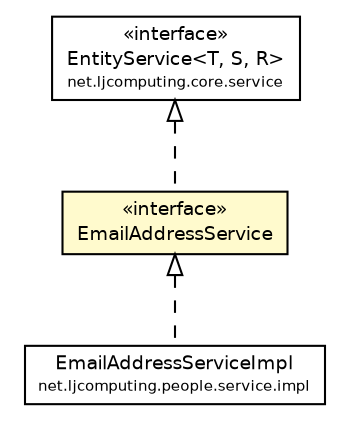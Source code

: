 #!/usr/local/bin/dot
#
# Class diagram 
# Generated by UMLGraph version R5_6 (http://www.umlgraph.org/)
#

digraph G {
	edge [fontname="Helvetica",fontsize=10,labelfontname="Helvetica",labelfontsize=10];
	node [fontname="Helvetica",fontsize=10,shape=plaintext];
	nodesep=0.25;
	ranksep=0.5;
	// net.ljcomputing.people.service.EmailAddressService
	c783 [label=<<table title="net.ljcomputing.people.service.EmailAddressService" border="0" cellborder="1" cellspacing="0" cellpadding="2" port="p" bgcolor="lemonChiffon" href="./EmailAddressService.html">
		<tr><td><table border="0" cellspacing="0" cellpadding="1">
<tr><td align="center" balign="center"> &#171;interface&#187; </td></tr>
<tr><td align="center" balign="center"> EmailAddressService </td></tr>
		</table></td></tr>
		</table>>, URL="./EmailAddressService.html", fontname="Helvetica", fontcolor="black", fontsize=9.0];
	// net.ljcomputing.people.service.impl.EmailAddressServiceImpl
	c790 [label=<<table title="net.ljcomputing.people.service.impl.EmailAddressServiceImpl" border="0" cellborder="1" cellspacing="0" cellpadding="2" port="p" href="./impl/EmailAddressServiceImpl.html">
		<tr><td><table border="0" cellspacing="0" cellpadding="1">
<tr><td align="center" balign="center"> EmailAddressServiceImpl </td></tr>
<tr><td align="center" balign="center"><font point-size="7.0"> net.ljcomputing.people.service.impl </font></td></tr>
		</table></td></tr>
		</table>>, URL="./impl/EmailAddressServiceImpl.html", fontname="Helvetica", fontcolor="black", fontsize=9.0];
	//net.ljcomputing.people.service.EmailAddressService implements net.ljcomputing.core.service.EntityService<T, S, R>
	c794:p -> c783:p [dir=back,arrowtail=empty,style=dashed];
	//net.ljcomputing.people.service.impl.EmailAddressServiceImpl implements net.ljcomputing.people.service.EmailAddressService
	c783:p -> c790:p [dir=back,arrowtail=empty,style=dashed];
	// net.ljcomputing.core.service.EntityService<T, S, R>
	c794 [label=<<table title="net.ljcomputing.core.service.EntityService" border="0" cellborder="1" cellspacing="0" cellpadding="2" port="p">
		<tr><td><table border="0" cellspacing="0" cellpadding="1">
<tr><td align="center" balign="center"> &#171;interface&#187; </td></tr>
<tr><td align="center" balign="center"> EntityService&lt;T, S, R&gt; </td></tr>
<tr><td align="center" balign="center"><font point-size="7.0"> net.ljcomputing.core.service </font></td></tr>
		</table></td></tr>
		</table>>, URL="null", fontname="Helvetica", fontcolor="black", fontsize=9.0];
}

